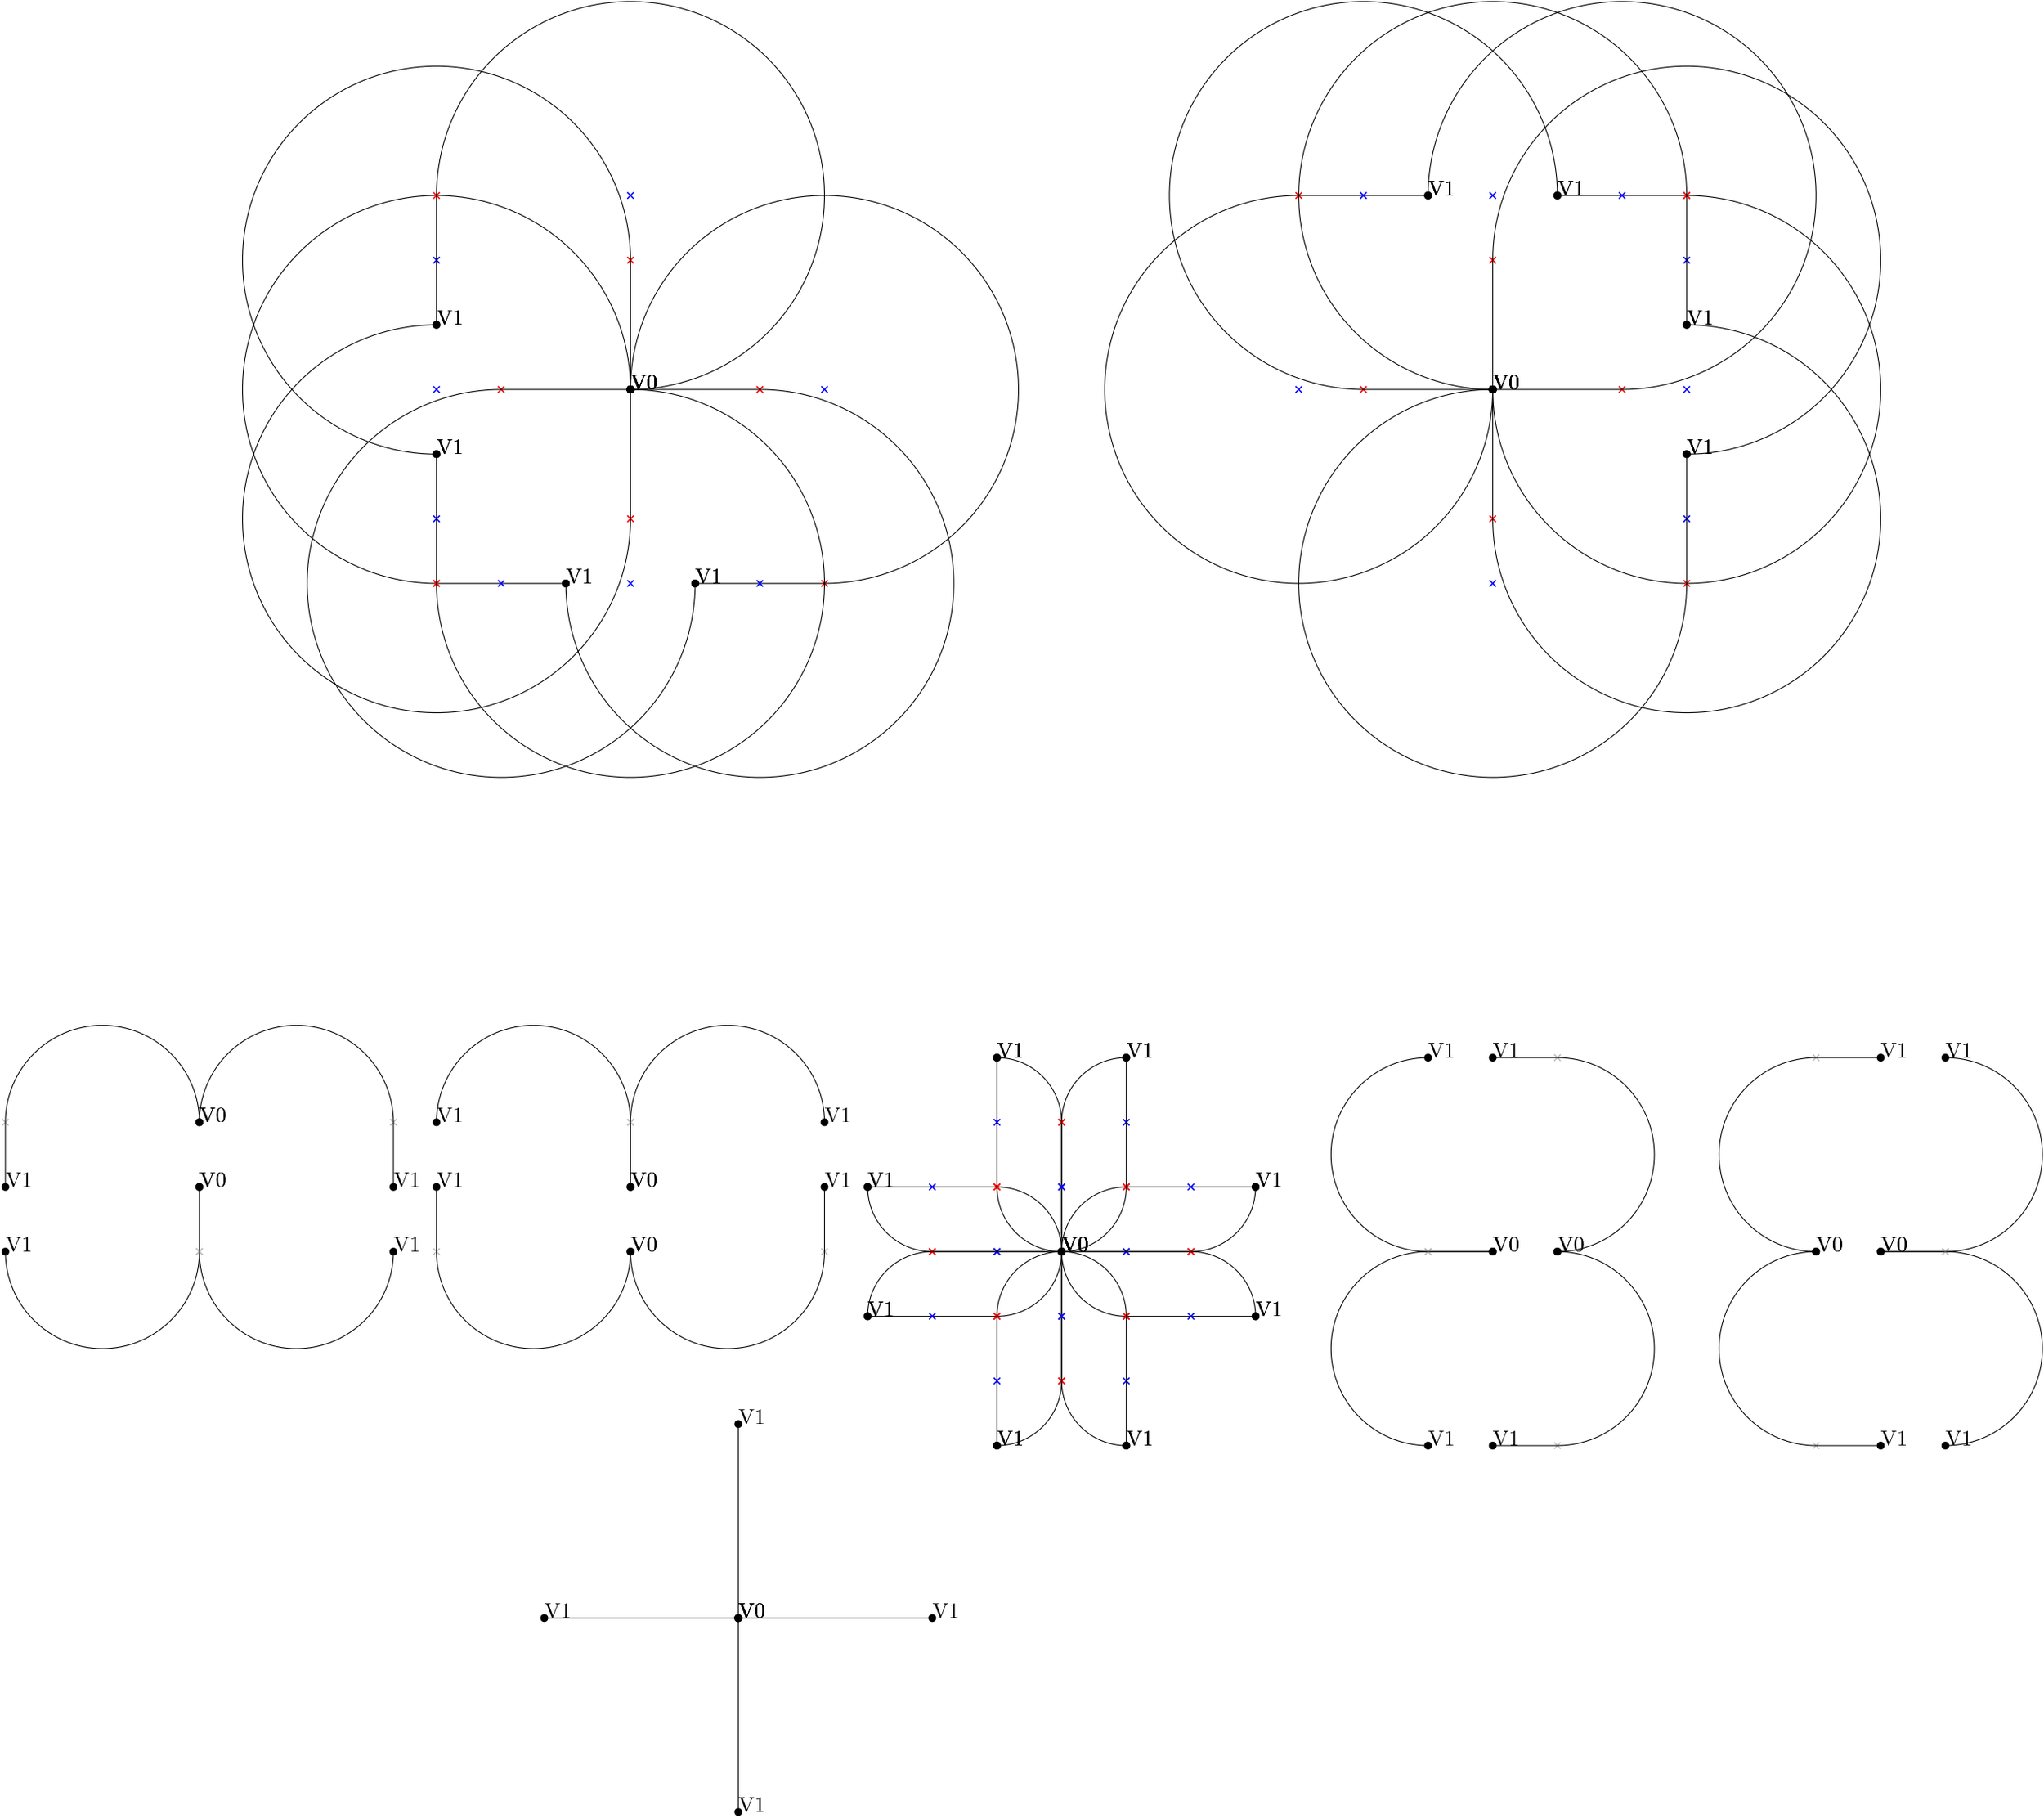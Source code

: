 <?xml version="1.0"?>
    <!DOCTYPE ipe SYSTEM "ipe.dtd">
    <ipe version="70005" creator="Ipe 7.1.4">
    <info created="D:20131106154934" modified="D:20131106160041"/>
    <preamble>\usepackage[english]{babel}</preamble>
    <ipestyle name="basic">
    <symbol name="arrow/arc(spx)">
    <path stroke="sym-stroke" fill="sym-stroke" pen="sym-pen">
    0 0 m
    -1 0.333 l
    -1 -0.333 l
    h
    </path>
    </symbol>
    <symbol name="arrow/farc(spx)">
    <path stroke="sym-stroke" fill="white" pen="sym-pen">
    0 0 m
    -1 0.333 l
    -1 -0.333 l
    h
    </path>
    </symbol>
    <symbol name="mark/circle(sx)" transformations="translations">
    <path fill="sym-stroke">
    0.6 0 0 0.6 0 0 e
    0.4 0 0 0.4 0 0 e
    </path>
    </symbol>
    <symbol name="mark/disk(sx)" transformations="translations">
    <path fill="sym-stroke">
    0.6 0 0 0.6 0 0 e
    </path>
    </symbol>
    <symbol name="mark/fdisk(sfx)" transformations="translations">
    <group>
    <path fill="sym-fill">
    0.5 0 0 0.5 0 0 e
    </path>
    <path fill="sym-stroke" fillrule="eofill">
    0.6 0 0 0.6 0 0 e
    0.4 0 0 0.4 0 0 e
    </path>
    </group>
    </symbol>
    <symbol name="mark/box(sx)" transformations="translations">
    <path fill="sym-stroke" fillrule="eofill">
    -0.6 -0.6 m
    0.6 -0.6 l
    0.6 0.6 l
    -0.6 0.6 l
    h
    -0.4 -0.4 m
    0.4 -0.4 l
    0.4 0.4 l
    -0.4 0.4 l
    h
    </path>
    </symbol>
    <symbol name="mark/square(sx)" transformations="translations">
    <path fill="sym-stroke">
    -0.6 -0.6 m
    0.6 -0.6 l
    0.6 0.6 l
    -0.6 0.6 l
    h
    </path>
    </symbol>
    <symbol name="mark/fsquare(sfx)" transformations="translations">
    <group>
    <path fill="sym-fill">
    -0.5 -0.5 m
    0.5 -0.5 l
    0.5 0.5 l
    -0.5 0.5 l
    h
    </path>
    <path fill="sym-stroke" fillrule="eofill">
    -0.6 -0.6 m
    0.6 -0.6 l
    0.6 0.6 l
    -0.6 0.6 l
    h
    -0.4 -0.4 m
    0.4 -0.4 l
    0.4 0.4 l
    -0.4 0.4 l
    h
    </path>
    </group>
    </symbol>
    <symbol name="mark/cross(sx)" transformations="translations">
    <group>
    <path fill="sym-stroke">
    -0.43 -0.57 m
    0.57 0.43 l
    0.43 0.57 l
    -0.57 -0.43 l
    h
    </path>
    <path fill="sym-stroke">
    -0.43 0.57 m
    0.57 -0.43 l
    0.43 -0.57 l
    -0.57 0.43 l
    h
    </path>
    </group>
    </symbol>
    <symbol name="arrow/fnormal(spx)">
    <path stroke="sym-stroke" fill="white" pen="sym-pen">
    0 0 m
    -1 0.333 l
    -1 -0.333 l
    h
    </path>
    </symbol>
    <symbol name="arrow/pointed(spx)">
    <path stroke="sym-stroke" fill="sym-stroke" pen="sym-pen">
    0 0 m
    -1 0.333 l
    -0.8 0 l
    -1 -0.333 l
    h
    </path>
    </symbol>
    <symbol name="arrow/fpointed(spx)">
    <path stroke="sym-stroke" fill="white" pen="sym-pen">
    0 0 m
    -1 0.333 l
    -0.8 0 l
    -1 -0.333 l
    h
    </path>
    </symbol>
    <symbol name="arrow/linear(spx)">
    <path stroke="sym-stroke" pen="sym-pen">
    -1 0.333 m
    0 0 l
    -1 -0.333 l
    </path>
    </symbol>
    <symbol name="arrow/fdouble(spx)">
    <path stroke="sym-stroke" fill="white" pen="sym-pen">
    0 0 m
    -1 0.333 l
    -1 -0.333 l
    h
    -1 0 m
    -2 0.333 l
    -2 -0.333 l
    h
    </path>
    </symbol>
    <symbol name="arrow/double(spx)">
    <path stroke="sym-stroke" fill="sym-stroke" pen="sym-pen">
    0 0 m
    -1 0.333 l
    -1 -0.333 l
    h
    -1 0 m
    -2 0.333 l
    -2 -0.333 l
    h
    </path>
    </symbol>
    <pen name="heavier" value="0.8"/>
    <pen name="fat" value="1.2"/>
    <pen name="ultrafat" value="2"/>
    <symbolsize name="large" value="5"/>
    <symbolsize name="small" value="2"/>
    <symbolsize name="tiny" value="1.1"/>
    <arrowsize name="large" value="10"/>
    <arrowsize name="small" value="5"/>
    <arrowsize name="tiny" value="3"/>
    <color name="red" value="1 0 0"/>
    <color name="green" value="0 1 0"/>
    <color name="blue" value="0 0 1"/>
    <color name="yellow" value="1 1 0"/>
    <color name="orange" value="1 0.647 0"/>
    <color name="gold" value="1 0.843 0"/>
    <color name="purple" value="0.627 0.125 0.941"/>
    <color name="gray" value="0.745"/>
    <color name="brown" value="0.647 0.165 0.165"/>
    <color name="navy" value="0 0 0.502"/>
    <color name="pink" value="1 0.753 0.796"/>
    <color name="seagreen" value="0.18 0.545 0.341"/>
    <color name="turquoise" value="0.251 0.878 0.816"/>
    <color name="violet" value="0.933 0.51 0.933"/>
    <color name="darkblue" value="0 0 0.545"/>
    <color name="darkcyan" value="0 0.545 0.545"/>
    <color name="darkgray" value="0.663"/>
    <color name="darkgreen" value="0 0.392 0"/>
    <color name="darkmagenta" value="0.545 0 0.545"/>
    <color name="darkorange" value="1 0.549 0"/>
    <color name="darkred" value="0.545 0 0"/>
    <color name="lightblue" value="0.678 0.847 0.902"/>
    <color name="lightcyan" value="0.878 1 1"/>
    <color name="lightgray" value="0.827"/>
    <color name="lightgreen" value="0.565 0.933 0.565"/>
    <color name="lightyellow" value="1 1 0.878"/>
    <dashstyle name="dashed" value="[4] 0"/>
    <dashstyle name="dotted" value="[1 3] 0"/>
    <dashstyle name="dash dotted" value="[4 2 1 2] 0"/>
    <dashstyle name="dash dot dotted" value="[4 2 1 2 1 2] 0"/>
    <textsize name="large" value="\large"/>
    <textsize name="Large" value="\Large"/>
    <textsize name="LARGE" value="\LARGE"/>
    <textsize name="huge" value="\huge"/>
    <textsize name="Huge" value="\Huge"/>
    <textsize name="small" value="\small"/>
    <textsize name="footnote" value="\footnotesize"/>
    <textsize name="tiny" value="\tiny"/>
    <textstyle name="center" begin="\begin{center}" end="\end{center}"/>
    <textstyle name="itemize" begin="\begin{itemize}" end="\end{itemize}"/>
    <textstyle name="item" begin="\begin{itemize}\item{}" end="\end{itemize}"/>
    <gridsize name="4 pts" value="4"/>
    <gridsize name="8 pts (~3 mm)" value="8"/>
    <gridsize name="16 pts (~6 mm)" value="16"/>
    <gridsize name="32 pts (~12 mm)" value="32"/>
    <gridsize name="10 pts (~3.5 mm)" value="10"/>
    <gridsize name="20 pts (~7 mm)" value="20"/>
    <gridsize name="14 pts (~5 mm)" value="14"/>
    <gridsize name="28 pts (~10 mm)" value="28"/>
    <gridsize name="56 pts (~20 mm)" value="56"/>
    <anglesize name="90 deg" value="90"/>
    <anglesize name="60 deg" value="60"/>
    <anglesize name="45 deg" value="45"/>
    <anglesize name="30 deg" value="30"/>
    <anglesize name="22.5 deg" value="22.5"/>
    <tiling name="falling" angle="-60" step="4" width="1"/>
    <tiling name="rising" angle="30" step="4" width="1"/>
    <layout paper="1000 1000" origin="0 0" frame="1000 1000" skip="32" crop="yes"/>
    </ipestyle>
    <page>
    <layer name="alpha"/>
    <view layers="alpha" active="alpha"/>
<use name="mark/disk(sx)" pos="350 130" size="normal" stroke="black"/>
<text transformations="translations" pos="350 130" stroke="black" type="label" width="190" height="10" depth="0" valign="baseline" size="normal">V0</text><use name="mark/disk(sx)" pos="440 130" size="normal" stroke="black"/>
<text transformations="translations" pos="440 130" stroke="black" type="label" width="190" height="10" depth="0" valign="baseline" size="normal">V1</text><path stroke="black" pen="normal" dash="normal">
 350 130 m
 440 130 l
 </path>
<use name="mark/disk(sx)" pos="350 130" size="normal" stroke="black"/>
<text transformations="translations" pos="350 130" stroke="black" type="label" width="190" height="10" depth="0" valign="baseline" size="normal">V0</text><use name="mark/disk(sx)" pos="260 130" size="normal" stroke="black"/>
<text transformations="translations" pos="260 130" stroke="black" type="label" width="190" height="10" depth="0" valign="baseline" size="normal">V1</text><path stroke="black" pen="normal" dash="normal">
 350 130 m
 260 130 l
 </path>
<use name="mark/disk(sx)" pos="350 130" size="normal" stroke="black"/>
<text transformations="translations" pos="350 130" stroke="black" type="label" width="190" height="10" depth="0" valign="baseline" size="normal">V0</text><use name="mark/disk(sx)" pos="350 220" size="normal" stroke="black"/>
<text transformations="translations" pos="350 220" stroke="black" type="label" width="190" height="10" depth="0" valign="baseline" size="normal">V1</text><path stroke="black" pen="normal" dash="normal">
 350 130 m
 350 220 l
 </path>
<use name="mark/disk(sx)" pos="350 130" size="normal" stroke="black"/>
<text transformations="translations" pos="350 130" stroke="black" type="label" width="190" height="10" depth="0" valign="baseline" size="normal">V0</text><use name="mark/disk(sx)" pos="350 40" size="normal" stroke="black"/>
<text transformations="translations" pos="350 40" stroke="black" type="label" width="190" height="10" depth="0" valign="baseline" size="normal">V1</text><path stroke="black" pen="normal" dash="normal">
 350 130 m
 350 40 l
 </path>
<use name="mark/disk(sx)" pos="300 330" size="normal" stroke="black"/>
<text transformations="translations" pos="300 330" stroke="black" type="label" width="190" height="10" depth="0" valign="baseline" size="normal">V0</text><use name="mark/disk(sx)" pos="390 360" size="normal" stroke="black"/>
<text transformations="translations" pos="390 360" stroke="black" type="label" width="190" height="10" depth="0" valign="baseline" size="normal">V1</text><use name="mark/cross(sx)" pos="300 360" size="normal" stroke="gray"/>
<path stroke="black" pen="normal" dash="normal">
 300 330 m
 300 360 l
 </path>
<path stroke="black" pen="normal" dash="normal">
 390 360 m
 45,000 0 0 45,000 345 360 300 360 a
</path>
<use name="mark/disk(sx)" pos="300 330" size="normal" stroke="black"/>
<text transformations="translations" pos="300 330" stroke="black" type="label" width="190" height="10" depth="0" valign="baseline" size="normal">V0</text><use name="mark/disk(sx)" pos="210 360" size="normal" stroke="black"/>
<text transformations="translations" pos="210 360" stroke="black" type="label" width="190" height="10" depth="0" valign="baseline" size="normal">V1</text><use name="mark/cross(sx)" pos="300 360" size="normal" stroke="gray"/>
<path stroke="black" pen="normal" dash="normal">
 300 330 m
 300 360 l
 </path>
<path stroke="black" pen="normal" dash="normal">
 300 360 m
 45,000 0 0 45,000 255 360 210 360 a
</path>
<use name="mark/disk(sx)" pos="100 360" size="normal" stroke="black"/>
<text transformations="translations" pos="100 360" stroke="black" type="label" width="190" height="10" depth="0" valign="baseline" size="normal">V0</text><use name="mark/disk(sx)" pos="190 330" size="normal" stroke="black"/>
<text transformations="translations" pos="190 330" stroke="black" type="label" width="190" height="10" depth="0" valign="baseline" size="normal">V1</text><use name="mark/cross(sx)" pos="190 360" size="normal" stroke="gray"/>
<path stroke="black" pen="normal" dash="normal">
 190 330 m
 190 360 l
 </path>
<path stroke="black" pen="normal" dash="normal">
 190 360 m
 45,000 0 0 45,000 145 360 100 360 a
</path>
<use name="mark/disk(sx)" pos="100 360" size="normal" stroke="black"/>
<text transformations="translations" pos="100 360" stroke="black" type="label" width="190" height="10" depth="0" valign="baseline" size="normal">V0</text><use name="mark/disk(sx)" pos="10 330" size="normal" stroke="black"/>
<text transformations="translations" pos="10 330" stroke="black" type="label" width="190" height="10" depth="0" valign="baseline" size="normal">V1</text><use name="mark/cross(sx)" pos="10 360" size="normal" stroke="gray"/>
<path stroke="black" pen="normal" dash="normal">
 10 330 m
 10 360 l
 </path>
<path stroke="black" pen="normal" dash="normal">
 100 360 m
 45,000 0 0 45,000 55 360 10 360 a
</path>
<use name="mark/disk(sx)" pos="300 300" size="normal" stroke="black"/>
<text transformations="translations" pos="300 300" stroke="black" type="label" width="190" height="10" depth="0" valign="baseline" size="normal">V0</text><use name="mark/disk(sx)" pos="390 330" size="normal" stroke="black"/>
<text transformations="translations" pos="390 330" stroke="black" type="label" width="190" height="10" depth="0" valign="baseline" size="normal">V1</text><use name="mark/cross(sx)" pos="390 300" size="normal" stroke="gray"/>
<path stroke="black" pen="normal" dash="normal">
 390 330 m
 390 300 l
 </path>
<path stroke="black" pen="normal" dash="normal">
 300 300 m
 45,000 0 0 45,000 345 300 390 300 a
</path>
<use name="mark/disk(sx)" pos="300 300" size="normal" stroke="black"/>
<text transformations="translations" pos="300 300" stroke="black" type="label" width="190" height="10" depth="0" valign="baseline" size="normal">V0</text><use name="mark/disk(sx)" pos="210 330" size="normal" stroke="black"/>
<text transformations="translations" pos="210 330" stroke="black" type="label" width="190" height="10" depth="0" valign="baseline" size="normal">V1</text><use name="mark/cross(sx)" pos="210 300" size="normal" stroke="gray"/>
<path stroke="black" pen="normal" dash="normal">
 210 330 m
 210 300 l
 </path>
<path stroke="black" pen="normal" dash="normal">
 210 300 m
 45,000 0 0 45,000 255 300 300 300 a
</path>
<use name="mark/disk(sx)" pos="100 330" size="normal" stroke="black"/>
<text transformations="translations" pos="100 330" stroke="black" type="label" width="190" height="10" depth="0" valign="baseline" size="normal">V0</text><use name="mark/disk(sx)" pos="190 300" size="normal" stroke="black"/>
<text transformations="translations" pos="190 300" stroke="black" type="label" width="190" height="10" depth="0" valign="baseline" size="normal">V1</text><use name="mark/cross(sx)" pos="100 300" size="normal" stroke="gray"/>
<path stroke="black" pen="normal" dash="normal">
 100 330 m
 100 300 l
 </path>
<path stroke="black" pen="normal" dash="normal">
 100 300 m
 45,000 0 0 45,000 145 300 190 300 a
</path>
<use name="mark/disk(sx)" pos="100 330" size="normal" stroke="black"/>
<text transformations="translations" pos="100 330" stroke="black" type="label" width="190" height="10" depth="0" valign="baseline" size="normal">V0</text><use name="mark/disk(sx)" pos="10 300" size="normal" stroke="black"/>
<text transformations="translations" pos="10 300" stroke="black" type="label" width="190" height="10" depth="0" valign="baseline" size="normal">V1</text><use name="mark/cross(sx)" pos="100 300" size="normal" stroke="gray"/>
<path stroke="black" pen="normal" dash="normal">
 100 330 m
 100 300 l
 </path>
<path stroke="black" pen="normal" dash="normal">
 10 300 m
 45,000 0 0 45,000 55 300 100 300 a
</path>
<use name="mark/disk(sx)" pos="850 300" size="normal" stroke="black"/>
<text transformations="translations" pos="850 300" stroke="black" type="label" width="190" height="10" depth="0" valign="baseline" size="normal">V0</text><use name="mark/disk(sx)" pos="880 390" size="normal" stroke="black"/>
<text transformations="translations" pos="880 390" stroke="black" type="label" width="190" height="10" depth="0" valign="baseline" size="normal">V1</text><use name="mark/cross(sx)" pos="850 390" size="normal" stroke="gray"/>
<path stroke="black" pen="normal" dash="normal">
 880 390 m
 850 390 l
 </path>
<path stroke="black" pen="normal" dash="normal">
 850 390 m
 45,000 0 0 45,000 850 345 850 300 a
</path>
<use name="mark/disk(sx)" pos="700 300" size="normal" stroke="black"/>
<text transformations="translations" pos="700 300" stroke="black" type="label" width="190" height="10" depth="0" valign="baseline" size="normal">V0</text><use name="mark/disk(sx)" pos="670 390" size="normal" stroke="black"/>
<text transformations="translations" pos="670 390" stroke="black" type="label" width="190" height="10" depth="0" valign="baseline" size="normal">V1</text><use name="mark/cross(sx)" pos="670 300" size="normal" stroke="gray"/>
<path stroke="black" pen="normal" dash="normal">
 700 300 m
 670 300 l
 </path>
<path stroke="black" pen="normal" dash="normal">
 670 390 m
 45,000 0 0 45,000 670 345 670 300 a
</path>
<use name="mark/disk(sx)" pos="850 300" size="normal" stroke="black"/>
<text transformations="translations" pos="850 300" stroke="black" type="label" width="190" height="10" depth="0" valign="baseline" size="normal">V0</text><use name="mark/disk(sx)" pos="880 210" size="normal" stroke="black"/>
<text transformations="translations" pos="880 210" stroke="black" type="label" width="190" height="10" depth="0" valign="baseline" size="normal">V1</text><use name="mark/cross(sx)" pos="850 210" size="normal" stroke="gray"/>
<path stroke="black" pen="normal" dash="normal">
 880 210 m
 850 210 l
 </path>
<path stroke="black" pen="normal" dash="normal">
 850 300 m
 45,000 0 0 45,000 850 255 850 210 a
</path>
<use name="mark/disk(sx)" pos="700 300" size="normal" stroke="black"/>
<text transformations="translations" pos="700 300" stroke="black" type="label" width="190" height="10" depth="0" valign="baseline" size="normal">V0</text><use name="mark/disk(sx)" pos="670 210" size="normal" stroke="black"/>
<text transformations="translations" pos="670 210" stroke="black" type="label" width="190" height="10" depth="0" valign="baseline" size="normal">V1</text><use name="mark/cross(sx)" pos="670 300" size="normal" stroke="gray"/>
<path stroke="black" pen="normal" dash="normal">
 700 300 m
 670 300 l
 </path>
<path stroke="black" pen="normal" dash="normal">
 670 300 m
 45,000 0 0 45,000 670 255 670 210 a
</path>
<use name="mark/disk(sx)" pos="880 300" size="normal" stroke="black"/>
<text transformations="translations" pos="880 300" stroke="black" type="label" width="190" height="10" depth="0" valign="baseline" size="normal">V0</text><use name="mark/disk(sx)" pos="910 390" size="normal" stroke="black"/>
<text transformations="translations" pos="910 390" stroke="black" type="label" width="190" height="10" depth="0" valign="baseline" size="normal">V1</text><use name="mark/cross(sx)" pos="910 300" size="normal" stroke="gray"/>
<path stroke="black" pen="normal" dash="normal">
 880 300 m
 910 300 l
 </path>
<path stroke="black" pen="normal" dash="normal">
 910 300 m
 45,000 0 0 45,000 910 345 910 390 a
</path>
<use name="mark/disk(sx)" pos="730 300" size="normal" stroke="black"/>
<text transformations="translations" pos="730 300" stroke="black" type="label" width="190" height="10" depth="0" valign="baseline" size="normal">V0</text><use name="mark/disk(sx)" pos="700 390" size="normal" stroke="black"/>
<text transformations="translations" pos="700 390" stroke="black" type="label" width="190" height="10" depth="0" valign="baseline" size="normal">V1</text><use name="mark/cross(sx)" pos="730 390" size="normal" stroke="gray"/>
<path stroke="black" pen="normal" dash="normal">
 700 390 m
 730 390 l
 </path>
<path stroke="black" pen="normal" dash="normal">
 730 300 m
 45,000 0 0 45,000 730 345 730 390 a
</path>
<use name="mark/disk(sx)" pos="880 300" size="normal" stroke="black"/>
<text transformations="translations" pos="880 300" stroke="black" type="label" width="190" height="10" depth="0" valign="baseline" size="normal">V0</text><use name="mark/disk(sx)" pos="910 210" size="normal" stroke="black"/>
<text transformations="translations" pos="910 210" stroke="black" type="label" width="190" height="10" depth="0" valign="baseline" size="normal">V1</text><use name="mark/cross(sx)" pos="910 300" size="normal" stroke="gray"/>
<path stroke="black" pen="normal" dash="normal">
 880 300 m
 910 300 l
 </path>
<path stroke="black" pen="normal" dash="normal">
 910 210 m
 45,000 0 0 45,000 910 255 910 300 a
</path>
<use name="mark/disk(sx)" pos="730 300" size="normal" stroke="black"/>
<text transformations="translations" pos="730 300" stroke="black" type="label" width="190" height="10" depth="0" valign="baseline" size="normal">V0</text><use name="mark/disk(sx)" pos="700 210" size="normal" stroke="black"/>
<text transformations="translations" pos="700 210" stroke="black" type="label" width="190" height="10" depth="0" valign="baseline" size="normal">V1</text><use name="mark/cross(sx)" pos="730 210" size="normal" stroke="gray"/>
<path stroke="black" pen="normal" dash="normal">
 700 210 m
 730 210 l
 </path>
<path stroke="black" pen="normal" dash="normal">
 730 210 m
 45,000 0 0 45,000 730 255 730 300 a
</path>
<use name="mark/disk(sx)" pos="500 300" size="normal" stroke="black"/>
<text transformations="translations" pos="500 300" stroke="black" type="label" width="190" height="10" depth="0" valign="baseline" size="normal">V0</text><use name="mark/disk(sx)" pos="530 390" size="normal" stroke="black"/>
<text transformations="translations" pos="530 390" stroke="black" type="label" width="190" height="10" depth="0" valign="baseline" size="normal">V1</text><use name="mark/cross(sx)" pos="530 360" size="normal" stroke="blue"/>
<use name="mark/cross(sx)" pos="500 360" size="normal" stroke="red"/>
<path stroke="black" pen="normal" dash="normal">
 500 300 m
 500 360 l
 </path>
<path stroke="black" pen="normal" dash="normal">
 530 390 m
 30,000 0 0 30,000 530 360 500 360 a
</path>
<use name="mark/disk(sx)" pos="500 300" size="normal" stroke="black"/>
<text transformations="translations" pos="500 300" stroke="black" type="label" width="190" height="10" depth="0" valign="baseline" size="normal">V0</text><use name="mark/disk(sx)" pos="470 390" size="normal" stroke="black"/>
<text transformations="translations" pos="470 390" stroke="black" type="label" width="190" height="10" depth="0" valign="baseline" size="normal">V1</text><use name="mark/cross(sx)" pos="470 360" size="normal" stroke="blue"/>
<use name="mark/cross(sx)" pos="500 360" size="normal" stroke="red"/>
<path stroke="black" pen="normal" dash="normal">
 500 300 m
 500 360 l
 </path>
<path stroke="black" pen="normal" dash="normal">
 500 360 m
 30,000 0 0 30,000 470 360 470 390 a
</path>
<use name="mark/disk(sx)" pos="500 300" size="normal" stroke="black"/>
<text transformations="translations" pos="500 300" stroke="black" type="label" width="190" height="10" depth="0" valign="baseline" size="normal">V0</text><use name="mark/disk(sx)" pos="530 210" size="normal" stroke="black"/>
<text transformations="translations" pos="530 210" stroke="black" type="label" width="190" height="10" depth="0" valign="baseline" size="normal">V1</text><use name="mark/cross(sx)" pos="530 240" size="normal" stroke="blue"/>
<use name="mark/cross(sx)" pos="500 240" size="normal" stroke="red"/>
<path stroke="black" pen="normal" dash="normal">
 500 300 m
 500 240 l
 </path>
<path stroke="black" pen="normal" dash="normal">
 500 240 m
 30,000 0 0 30,000 530 240 530 210 a
</path>
<use name="mark/disk(sx)" pos="500 300" size="normal" stroke="black"/>
<text transformations="translations" pos="500 300" stroke="black" type="label" width="190" height="10" depth="0" valign="baseline" size="normal">V0</text><use name="mark/disk(sx)" pos="470 210" size="normal" stroke="black"/>
<text transformations="translations" pos="470 210" stroke="black" type="label" width="190" height="10" depth="0" valign="baseline" size="normal">V1</text><use name="mark/cross(sx)" pos="470 240" size="normal" stroke="blue"/>
<use name="mark/cross(sx)" pos="500 240" size="normal" stroke="red"/>
<path stroke="black" pen="normal" dash="normal">
 500 300 m
 500 240 l
 </path>
<path stroke="black" pen="normal" dash="normal">
 470 210 m
 30,000 0 0 30,000 470 240 500 240 a
</path>
<use name="mark/disk(sx)" pos="500 300" size="normal" stroke="black"/>
<text transformations="translations" pos="500 300" stroke="black" type="label" width="190" height="10" depth="0" valign="baseline" size="normal">V0</text><use name="mark/disk(sx)" pos="590 330" size="normal" stroke="black"/>
<text transformations="translations" pos="590 330" stroke="black" type="label" width="190" height="10" depth="0" valign="baseline" size="normal">V1</text><use name="mark/cross(sx)" pos="530 300" size="normal" stroke="blue"/>
<use name="mark/cross(sx)" pos="530 330" size="normal" stroke="red"/>
<path stroke="black" pen="normal" dash="normal">
 590 330 m
 530 330 l
 </path>
<path stroke="black" pen="normal" dash="normal">
 530 330 m
 30,000 0 0 30,000 530 300 500 300 a
</path>
<use name="mark/disk(sx)" pos="500 300" size="normal" stroke="black"/>
<text transformations="translations" pos="500 300" stroke="black" type="label" width="190" height="10" depth="0" valign="baseline" size="normal">V0</text><use name="mark/disk(sx)" pos="410 330" size="normal" stroke="black"/>
<text transformations="translations" pos="410 330" stroke="black" type="label" width="190" height="10" depth="0" valign="baseline" size="normal">V1</text><use name="mark/cross(sx)" pos="470 300" size="normal" stroke="blue"/>
<use name="mark/cross(sx)" pos="470 330" size="normal" stroke="red"/>
<path stroke="black" pen="normal" dash="normal">
 410 330 m
 470 330 l
 </path>
<path stroke="black" pen="normal" dash="normal">
 500 300 m
 30,000 0 0 30,000 470 300 470 330 a
</path>
<use name="mark/disk(sx)" pos="500 300" size="normal" stroke="black"/>
<text transformations="translations" pos="500 300" stroke="black" type="label" width="190" height="10" depth="0" valign="baseline" size="normal">V0</text><use name="mark/disk(sx)" pos="590 270" size="normal" stroke="black"/>
<text transformations="translations" pos="590 270" stroke="black" type="label" width="190" height="10" depth="0" valign="baseline" size="normal">V1</text><use name="mark/cross(sx)" pos="530 300" size="normal" stroke="blue"/>
<use name="mark/cross(sx)" pos="530 270" size="normal" stroke="red"/>
<path stroke="black" pen="normal" dash="normal">
 590 270 m
 530 270 l
 </path>
<path stroke="black" pen="normal" dash="normal">
 500 300 m
 30,000 0 0 30,000 530 300 530 270 a
</path>
<use name="mark/disk(sx)" pos="500 300" size="normal" stroke="black"/>
<text transformations="translations" pos="500 300" stroke="black" type="label" width="190" height="10" depth="0" valign="baseline" size="normal">V0</text><use name="mark/disk(sx)" pos="410 270" size="normal" stroke="black"/>
<text transformations="translations" pos="410 270" stroke="black" type="label" width="190" height="10" depth="0" valign="baseline" size="normal">V1</text><use name="mark/cross(sx)" pos="470 300" size="normal" stroke="blue"/>
<use name="mark/cross(sx)" pos="470 270" size="normal" stroke="red"/>
<path stroke="black" pen="normal" dash="normal">
 410 270 m
 470 270 l
 </path>
<path stroke="black" pen="normal" dash="normal">
 470 270 m
 30,000 0 0 30,000 470 300 500 300 a
</path>
<use name="mark/disk(sx)" pos="500 300" size="normal" stroke="black"/>
<text transformations="translations" pos="500 300" stroke="black" type="label" width="190" height="10" depth="0" valign="baseline" size="normal">V0</text><use name="mark/disk(sx)" pos="530 390" size="normal" stroke="black"/>
<text transformations="translations" pos="530 390" stroke="black" type="label" width="190" height="10" depth="0" valign="baseline" size="normal">V1</text><use name="mark/cross(sx)" pos="500 330" size="normal" stroke="blue"/>
<use name="mark/cross(sx)" pos="530 330" size="normal" stroke="red"/>
<path stroke="black" pen="normal" dash="normal">
 530 390 m
 530 330 l
 </path>
<path stroke="black" pen="normal" dash="normal">
 500 300 m
 30,000 0 0 30,000 500 330 530 330 a
</path>
<use name="mark/disk(sx)" pos="500 300" size="normal" stroke="black"/>
<text transformations="translations" pos="500 300" stroke="black" type="label" width="190" height="10" depth="0" valign="baseline" size="normal">V0</text><use name="mark/disk(sx)" pos="470 390" size="normal" stroke="black"/>
<text transformations="translations" pos="470 390" stroke="black" type="label" width="190" height="10" depth="0" valign="baseline" size="normal">V1</text><use name="mark/cross(sx)" pos="500 330" size="normal" stroke="blue"/>
<use name="mark/cross(sx)" pos="470 330" size="normal" stroke="red"/>
<path stroke="black" pen="normal" dash="normal">
 470 390 m
 470 330 l
 </path>
<path stroke="black" pen="normal" dash="normal">
 470 330 m
 30,000 0 0 30,000 500 330 500 300 a
</path>
<use name="mark/disk(sx)" pos="500 300" size="normal" stroke="black"/>
<text transformations="translations" pos="500 300" stroke="black" type="label" width="190" height="10" depth="0" valign="baseline" size="normal">V0</text><use name="mark/disk(sx)" pos="530 210" size="normal" stroke="black"/>
<text transformations="translations" pos="530 210" stroke="black" type="label" width="190" height="10" depth="0" valign="baseline" size="normal">V1</text><use name="mark/cross(sx)" pos="500 270" size="normal" stroke="blue"/>
<use name="mark/cross(sx)" pos="530 270" size="normal" stroke="red"/>
<path stroke="black" pen="normal" dash="normal">
 530 210 m
 530 270 l
 </path>
<path stroke="black" pen="normal" dash="normal">
 530 270 m
 30,000 0 0 30,000 500 270 500 300 a
</path>
<use name="mark/disk(sx)" pos="500 300" size="normal" stroke="black"/>
<text transformations="translations" pos="500 300" stroke="black" type="label" width="190" height="10" depth="0" valign="baseline" size="normal">V0</text><use name="mark/disk(sx)" pos="470 210" size="normal" stroke="black"/>
<text transformations="translations" pos="470 210" stroke="black" type="label" width="190" height="10" depth="0" valign="baseline" size="normal">V1</text><use name="mark/cross(sx)" pos="500 270" size="normal" stroke="blue"/>
<use name="mark/cross(sx)" pos="470 270" size="normal" stroke="red"/>
<path stroke="black" pen="normal" dash="normal">
 470 210 m
 470 270 l
 </path>
<path stroke="black" pen="normal" dash="normal">
 500 300 m
 30,000 0 0 30,000 500 270 470 270 a
</path>
<use name="mark/disk(sx)" pos="500 300" size="normal" stroke="black"/>
<text transformations="translations" pos="500 300" stroke="black" type="label" width="190" height="10" depth="0" valign="baseline" size="normal">V0</text><use name="mark/disk(sx)" pos="590 330" size="normal" stroke="black"/>
<text transformations="translations" pos="590 330" stroke="black" type="label" width="190" height="10" depth="0" valign="baseline" size="normal">V1</text><use name="mark/cross(sx)" pos="560 330" size="normal" stroke="blue"/>
<use name="mark/cross(sx)" pos="560 300" size="normal" stroke="red"/>
<path stroke="black" pen="normal" dash="normal">
 500 300 m
 560 300 l
 </path>
<path stroke="black" pen="normal" dash="normal">
 560 300 m
 30,000 0 0 30,000 560 330 590 330 a
</path>
<use name="mark/disk(sx)" pos="500 300" size="normal" stroke="black"/>
<text transformations="translations" pos="500 300" stroke="black" type="label" width="190" height="10" depth="0" valign="baseline" size="normal">V0</text><use name="mark/disk(sx)" pos="410 330" size="normal" stroke="black"/>
<text transformations="translations" pos="410 330" stroke="black" type="label" width="190" height="10" depth="0" valign="baseline" size="normal">V1</text><use name="mark/cross(sx)" pos="440 330" size="normal" stroke="blue"/>
<use name="mark/cross(sx)" pos="440 300" size="normal" stroke="red"/>
<path stroke="black" pen="normal" dash="normal">
 500 300 m
 440 300 l
 </path>
<path stroke="black" pen="normal" dash="normal">
 410 330 m
 30,000 0 0 30,000 440 330 440 300 a
</path>
<use name="mark/disk(sx)" pos="500 300" size="normal" stroke="black"/>
<text transformations="translations" pos="500 300" stroke="black" type="label" width="190" height="10" depth="0" valign="baseline" size="normal">V0</text><use name="mark/disk(sx)" pos="590 270" size="normal" stroke="black"/>
<text transformations="translations" pos="590 270" stroke="black" type="label" width="190" height="10" depth="0" valign="baseline" size="normal">V1</text><use name="mark/cross(sx)" pos="560 270" size="normal" stroke="blue"/>
<use name="mark/cross(sx)" pos="560 300" size="normal" stroke="red"/>
<path stroke="black" pen="normal" dash="normal">
 500 300 m
 560 300 l
 </path>
<path stroke="black" pen="normal" dash="normal">
 590 270 m
 30,000 0 0 30,000 560 270 560 300 a
</path>
<use name="mark/disk(sx)" pos="500 300" size="normal" stroke="black"/>
<text transformations="translations" pos="500 300" stroke="black" type="label" width="190" height="10" depth="0" valign="baseline" size="normal">V0</text><use name="mark/disk(sx)" pos="410 270" size="normal" stroke="black"/>
<text transformations="translations" pos="410 270" stroke="black" type="label" width="190" height="10" depth="0" valign="baseline" size="normal">V1</text><use name="mark/cross(sx)" pos="440 270" size="normal" stroke="blue"/>
<use name="mark/cross(sx)" pos="440 300" size="normal" stroke="red"/>
<path stroke="black" pen="normal" dash="normal">
 500 300 m
 440 300 l
 </path>
<path stroke="black" pen="normal" dash="normal">
 440 300 m
 30,000 0 0 30,000 440 270 410 270 a
</path>
<use name="mark/disk(sx)" pos="700 700" size="normal" stroke="black"/>
<text transformations="translations" pos="700 700" stroke="black" type="label" width="190" height="10" depth="0" valign="baseline" size="normal">V0</text><use name="mark/disk(sx)" pos="730 790" size="normal" stroke="black"/>
<text transformations="translations" pos="730 790" stroke="black" type="label" width="190" height="10" depth="0" valign="baseline" size="normal">V1</text><use name="mark/cross(sx)" pos="790 700" size="normal" stroke="blue"/>
<use name="mark/cross(sx)" pos="790 790" size="normal" stroke="red"/>
<path stroke="black" pen="normal" dash="normal">
 730 790 m
 790 790 l
 </path>
<path stroke="black" pen="normal" dash="normal">
 700 700 m
 90,000 0 0 90,000 790 700 790 790 a
</path>
<use name="mark/disk(sx)" pos="700 700" size="normal" stroke="black"/>
<text transformations="translations" pos="700 700" stroke="black" type="label" width="190" height="10" depth="0" valign="baseline" size="normal">V0</text><use name="mark/disk(sx)" pos="670 790" size="normal" stroke="black"/>
<text transformations="translations" pos="670 790" stroke="black" type="label" width="190" height="10" depth="0" valign="baseline" size="normal">V1</text><use name="mark/cross(sx)" pos="610 700" size="normal" stroke="blue"/>
<use name="mark/cross(sx)" pos="610 790" size="normal" stroke="red"/>
<path stroke="black" pen="normal" dash="normal">
 670 790 m
 610 790 l
 </path>
<path stroke="black" pen="normal" dash="normal">
 610 790 m
 90,000 0 0 90,000 610 700 700 700 a
</path>
<use name="mark/disk(sx)" pos="300 700" size="normal" stroke="black"/>
<text transformations="translations" pos="300 700" stroke="black" type="label" width="190" height="10" depth="0" valign="baseline" size="normal">V0</text><use name="mark/disk(sx)" pos="330 610" size="normal" stroke="black"/>
<text transformations="translations" pos="330 610" stroke="black" type="label" width="190" height="10" depth="0" valign="baseline" size="normal">V1</text><use name="mark/cross(sx)" pos="390 700" size="normal" stroke="blue"/>
<use name="mark/cross(sx)" pos="390 610" size="normal" stroke="red"/>
<path stroke="black" pen="normal" dash="normal">
 330 610 m
 390 610 l
 </path>
<path stroke="black" pen="normal" dash="normal">
 390 610 m
 90,000 0 0 90,000 390 700 300 700 a
</path>
<use name="mark/disk(sx)" pos="300 700" size="normal" stroke="black"/>
<text transformations="translations" pos="300 700" stroke="black" type="label" width="190" height="10" depth="0" valign="baseline" size="normal">V0</text><use name="mark/disk(sx)" pos="270 610" size="normal" stroke="black"/>
<text transformations="translations" pos="270 610" stroke="black" type="label" width="190" height="10" depth="0" valign="baseline" size="normal">V1</text><use name="mark/cross(sx)" pos="210 700" size="normal" stroke="blue"/>
<use name="mark/cross(sx)" pos="210 610" size="normal" stroke="red"/>
<path stroke="black" pen="normal" dash="normal">
 270 610 m
 210 610 l
 </path>
<path stroke="black" pen="normal" dash="normal">
 300 700 m
 90,000 0 0 90,000 210 700 210 610 a
</path>
<use name="mark/disk(sx)" pos="700 700" size="normal" stroke="black"/>
<text transformations="translations" pos="700 700" stroke="black" type="label" width="190" height="10" depth="0" valign="baseline" size="normal">V0</text><use name="mark/disk(sx)" pos="790 730" size="normal" stroke="black"/>
<text transformations="translations" pos="790 730" stroke="black" type="label" width="190" height="10" depth="0" valign="baseline" size="normal">V1</text><use name="mark/cross(sx)" pos="790 640" size="normal" stroke="blue"/>
<use name="mark/cross(sx)" pos="700 640" size="normal" stroke="red"/>
<path stroke="black" pen="normal" dash="normal">
 700 700 m
 700 640 l
 </path>
<path stroke="black" pen="normal" dash="normal">
 700 640 m
 90,000 0 0 90,000 790 640 790 730 a
</path>
<use name="mark/disk(sx)" pos="300 700" size="normal" stroke="black"/>
<text transformations="translations" pos="300 700" stroke="black" type="label" width="190" height="10" depth="0" valign="baseline" size="normal">V0</text><use name="mark/disk(sx)" pos="210 730" size="normal" stroke="black"/>
<text transformations="translations" pos="210 730" stroke="black" type="label" width="190" height="10" depth="0" valign="baseline" size="normal">V1</text><use name="mark/cross(sx)" pos="210 640" size="normal" stroke="blue"/>
<use name="mark/cross(sx)" pos="300 640" size="normal" stroke="red"/>
<path stroke="black" pen="normal" dash="normal">
 300 700 m
 300 640 l
 </path>
<path stroke="black" pen="normal" dash="normal">
 210 730 m
 90,000 0 0 90,000 210 640 300 640 a
</path>
<use name="mark/disk(sx)" pos="700 700" size="normal" stroke="black"/>
<text transformations="translations" pos="700 700" stroke="black" type="label" width="190" height="10" depth="0" valign="baseline" size="normal">V0</text><use name="mark/disk(sx)" pos="790 670" size="normal" stroke="black"/>
<text transformations="translations" pos="790 670" stroke="black" type="label" width="190" height="10" depth="0" valign="baseline" size="normal">V1</text><use name="mark/cross(sx)" pos="790 760" size="normal" stroke="blue"/>
<use name="mark/cross(sx)" pos="700 760" size="normal" stroke="red"/>
<path stroke="black" pen="normal" dash="normal">
 700 700 m
 700 760 l
 </path>
<path stroke="black" pen="normal" dash="normal">
 790 670 m
 90,000 0 0 90,000 790 760 700 760 a
</path>
<use name="mark/disk(sx)" pos="300 700" size="normal" stroke="black"/>
<text transformations="translations" pos="300 700" stroke="black" type="label" width="190" height="10" depth="0" valign="baseline" size="normal">V0</text><use name="mark/disk(sx)" pos="210 670" size="normal" stroke="black"/>
<text transformations="translations" pos="210 670" stroke="black" type="label" width="190" height="10" depth="0" valign="baseline" size="normal">V1</text><use name="mark/cross(sx)" pos="210 760" size="normal" stroke="blue"/>
<use name="mark/cross(sx)" pos="300 760" size="normal" stroke="red"/>
<path stroke="black" pen="normal" dash="normal">
 300 700 m
 300 760 l
 </path>
<path stroke="black" pen="normal" dash="normal">
 300 760 m
 90,000 0 0 90,000 210 760 210 670 a
</path>
<use name="mark/disk(sx)" pos="700 700" size="normal" stroke="black"/>
<text transformations="translations" pos="700 700" stroke="black" type="label" width="190" height="10" depth="0" valign="baseline" size="normal">V0</text><use name="mark/disk(sx)" pos="730 790" size="normal" stroke="black"/>
<text transformations="translations" pos="730 790" stroke="black" type="label" width="190" height="10" depth="0" valign="baseline" size="normal">V1</text><use name="mark/cross(sx)" pos="640 790" size="normal" stroke="blue"/>
<use name="mark/cross(sx)" pos="640 700" size="normal" stroke="red"/>
<path stroke="black" pen="normal" dash="normal">
 700 700 m
 640 700 l
 </path>
<path stroke="black" pen="normal" dash="normal">
 730 790 m
 90,000 0 0 90,000 640 790 640 700 a
</path>
<use name="mark/disk(sx)" pos="700 700" size="normal" stroke="black"/>
<text transformations="translations" pos="700 700" stroke="black" type="label" width="190" height="10" depth="0" valign="baseline" size="normal">V0</text><use name="mark/disk(sx)" pos="670 790" size="normal" stroke="black"/>
<text transformations="translations" pos="670 790" stroke="black" type="label" width="190" height="10" depth="0" valign="baseline" size="normal">V1</text><use name="mark/cross(sx)" pos="760 790" size="normal" stroke="blue"/>
<use name="mark/cross(sx)" pos="760 700" size="normal" stroke="red"/>
<path stroke="black" pen="normal" dash="normal">
 700 700 m
 760 700 l
 </path>
<path stroke="black" pen="normal" dash="normal">
 760 700 m
 90,000 0 0 90,000 760 790 670 790 a
</path>
<use name="mark/disk(sx)" pos="300 700" size="normal" stroke="black"/>
<text transformations="translations" pos="300 700" stroke="black" type="label" width="190" height="10" depth="0" valign="baseline" size="normal">V0</text><use name="mark/disk(sx)" pos="330 610" size="normal" stroke="black"/>
<text transformations="translations" pos="330 610" stroke="black" type="label" width="190" height="10" depth="0" valign="baseline" size="normal">V1</text><use name="mark/cross(sx)" pos="240 610" size="normal" stroke="blue"/>
<use name="mark/cross(sx)" pos="240 700" size="normal" stroke="red"/>
<path stroke="black" pen="normal" dash="normal">
 300 700 m
 240 700 l
 </path>
<path stroke="black" pen="normal" dash="normal">
 240 700 m
 90,000 0 0 90,000 240 610 330 610 a
</path>
<use name="mark/disk(sx)" pos="300 700" size="normal" stroke="black"/>
<text transformations="translations" pos="300 700" stroke="black" type="label" width="190" height="10" depth="0" valign="baseline" size="normal">V0</text><use name="mark/disk(sx)" pos="270 610" size="normal" stroke="black"/>
<text transformations="translations" pos="270 610" stroke="black" type="label" width="190" height="10" depth="0" valign="baseline" size="normal">V1</text><use name="mark/cross(sx)" pos="360 610" size="normal" stroke="blue"/>
<use name="mark/cross(sx)" pos="360 700" size="normal" stroke="red"/>
<path stroke="black" pen="normal" dash="normal">
 300 700 m
 360 700 l
 </path>
<path stroke="black" pen="normal" dash="normal">
 270 610 m
 90,000 0 0 90,000 360 610 360 700 a
</path>
<use name="mark/disk(sx)" pos="700 700" size="normal" stroke="black"/>
<text transformations="translations" pos="700 700" stroke="black" type="label" width="190" height="10" depth="0" valign="baseline" size="normal">V0</text><use name="mark/disk(sx)" pos="790 730" size="normal" stroke="black"/>
<text transformations="translations" pos="790 730" stroke="black" type="label" width="190" height="10" depth="0" valign="baseline" size="normal">V1</text><use name="mark/cross(sx)" pos="700 790" size="normal" stroke="blue"/>
<use name="mark/cross(sx)" pos="790 790" size="normal" stroke="red"/>
<path stroke="black" pen="normal" dash="normal">
 790 730 m
 790 790 l
 </path>
<path stroke="black" pen="normal" dash="normal">
 790 790 m
 90,000 0 0 90,000 700 790 700 700 a
</path>
<use name="mark/disk(sx)" pos="300 700" size="normal" stroke="black"/>
<text transformations="translations" pos="300 700" stroke="black" type="label" width="190" height="10" depth="0" valign="baseline" size="normal">V0</text><use name="mark/disk(sx)" pos="210 730" size="normal" stroke="black"/>
<text transformations="translations" pos="210 730" stroke="black" type="label" width="190" height="10" depth="0" valign="baseline" size="normal">V1</text><use name="mark/cross(sx)" pos="300 790" size="normal" stroke="blue"/>
<use name="mark/cross(sx)" pos="210 790" size="normal" stroke="red"/>
<path stroke="black" pen="normal" dash="normal">
 210 730 m
 210 790 l
 </path>
<path stroke="black" pen="normal" dash="normal">
 300 700 m
 90,000 0 0 90,000 300 790 210 790 a
</path>
<use name="mark/disk(sx)" pos="700 700" size="normal" stroke="black"/>
<text transformations="translations" pos="700 700" stroke="black" type="label" width="190" height="10" depth="0" valign="baseline" size="normal">V0</text><use name="mark/disk(sx)" pos="790 670" size="normal" stroke="black"/>
<text transformations="translations" pos="790 670" stroke="black" type="label" width="190" height="10" depth="0" valign="baseline" size="normal">V1</text><use name="mark/cross(sx)" pos="700 610" size="normal" stroke="blue"/>
<use name="mark/cross(sx)" pos="790 610" size="normal" stroke="red"/>
<path stroke="black" pen="normal" dash="normal">
 790 670 m
 790 610 l
 </path>
<path stroke="black" pen="normal" dash="normal">
 700 700 m
 90,000 0 0 90,000 700 610 790 610 a
</path>
<use name="mark/disk(sx)" pos="300 700" size="normal" stroke="black"/>
<text transformations="translations" pos="300 700" stroke="black" type="label" width="190" height="10" depth="0" valign="baseline" size="normal">V0</text><use name="mark/disk(sx)" pos="210 670" size="normal" stroke="black"/>
<text transformations="translations" pos="210 670" stroke="black" type="label" width="190" height="10" depth="0" valign="baseline" size="normal">V1</text><use name="mark/cross(sx)" pos="300 610" size="normal" stroke="blue"/>
<use name="mark/cross(sx)" pos="210 610" size="normal" stroke="red"/>
<path stroke="black" pen="normal" dash="normal">
 210 670 m
 210 610 l
 </path>
<path stroke="black" pen="normal" dash="normal">
 210 610 m
 90,000 0 0 90,000 300 610 300 700 a
</path>
</page>
</ipe>
